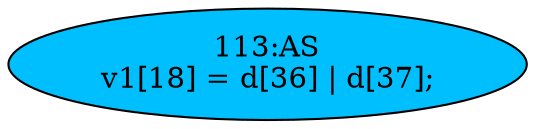 strict digraph "" {
	node [label="\N"];
	"113:AS"	 [ast="<pyverilog.vparser.ast.Assign object at 0x7fee2312aa90>",
		def_var="['v1']",
		fillcolor=deepskyblue,
		label="113:AS
v1[18] = d[36] | d[37];",
		statements="[]",
		style=filled,
		typ=Assign,
		use_var="['d', 'd']"];
}
